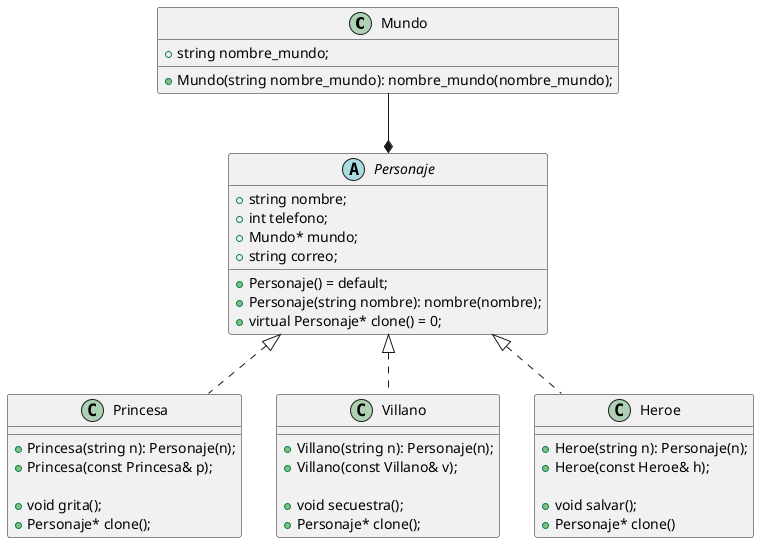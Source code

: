 @startuml

  Class Mundo{
    +Mundo(string nombre_mundo): nombre_mundo(nombre_mundo);
    +string nombre_mundo;
  }

  abstract Class Personaje{
    +string nombre;
    +int telefono;
    +Mundo* mundo;
    +string correo;

    +Personaje() = default;
    +Personaje(string nombre): nombre(nombre);
    +virtual Personaje* clone() = 0;
   }

   Class Princesa{
     +Princesa(string n): Personaje(n);
     +Princesa(const Princesa& p);

     +void grita();
     +Personaje* clone();
   }

   Class Villano{
    +Villano(string n): Personaje(n);
    +Villano(const Villano& v);

    +void secuestra();
    +Personaje* clone();
  }

  Class Heroe{
    +Heroe(string n): Personaje(n);
    +Heroe(const Heroe& h);

    +void salvar();
    +Personaje* clone()
  }
    Mundo --* Personaje
    Personaje <|.. Princesa
    Personaje <|.. Villano
    Personaje <|.. Heroe

@enduml
